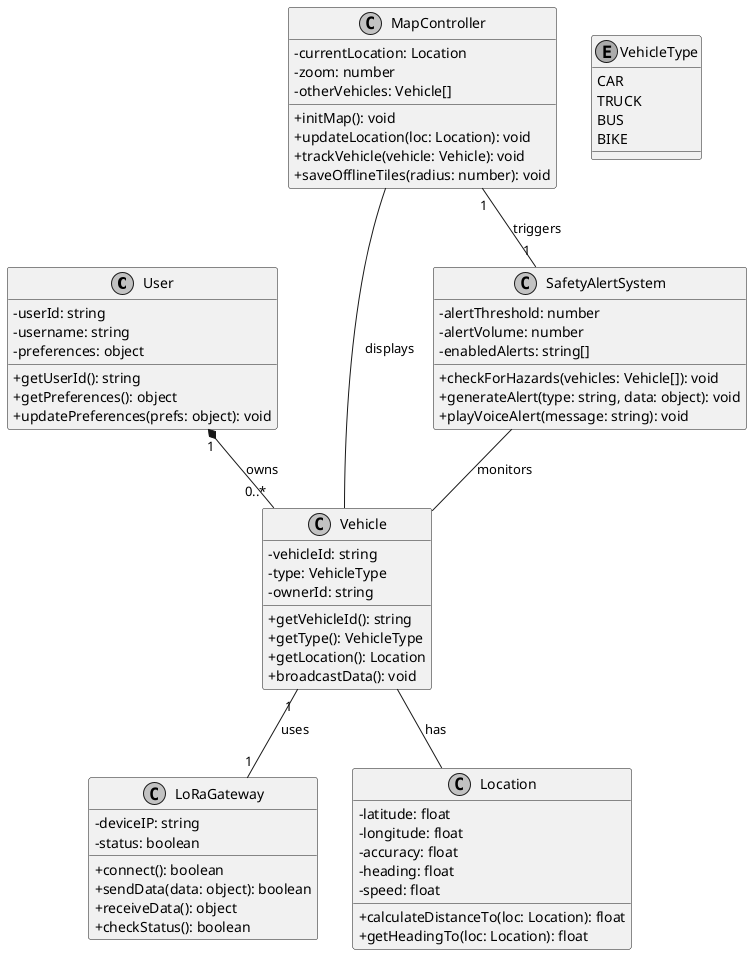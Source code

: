 @startuml Class Diagram
skinparam backgroundColor white
skinparam monochrome true
skinparam shadowing false
skinparam classAttributeIconSize 0

class User {
  -userId: string
  -username: string
  -preferences: object
  +getUserId(): string
  +getPreferences(): object
  +updatePreferences(prefs: object): void
}

class Vehicle {
  -vehicleId: string
  -type: VehicleType
  -ownerId: string
  +getVehicleId(): string
  +getType(): VehicleType
  +getLocation(): Location
  +broadcastData(): void
}

class LoRaGateway {
  -deviceIP: string
  -status: boolean
  +connect(): boolean
  +sendData(data: object): boolean
  +receiveData(): object
  +checkStatus(): boolean
}

class MapController {
  -currentLocation: Location
  -zoom: number
  -otherVehicles: Vehicle[]
  +initMap(): void
  +updateLocation(loc: Location): void
  +trackVehicle(vehicle: Vehicle): void
  +saveOfflineTiles(radius: number): void
}

class SafetyAlertSystem {
  -alertThreshold: number
  -alertVolume: number
  -enabledAlerts: string[]
  +checkForHazards(vehicles: Vehicle[]): void
  +generateAlert(type: string, data: object): void
  +playVoiceAlert(message: string): void
}

enum VehicleType {
  CAR
  TRUCK
  BUS
  BIKE
}

class Location {
  -latitude: float
  -longitude: float
  -accuracy: float
  -heading: float
  -speed: float
  +calculateDistanceTo(loc: Location): float
  +getHeadingTo(loc: Location): float
}

User "1" *-- "0..*" Vehicle : owns
Vehicle "1" -- "1" LoRaGateway : uses
MapController "1" -- "1" SafetyAlertSystem : triggers
MapController -- Vehicle : displays
SafetyAlertSystem -- Vehicle : monitors
Vehicle -- Location : has

@enduml